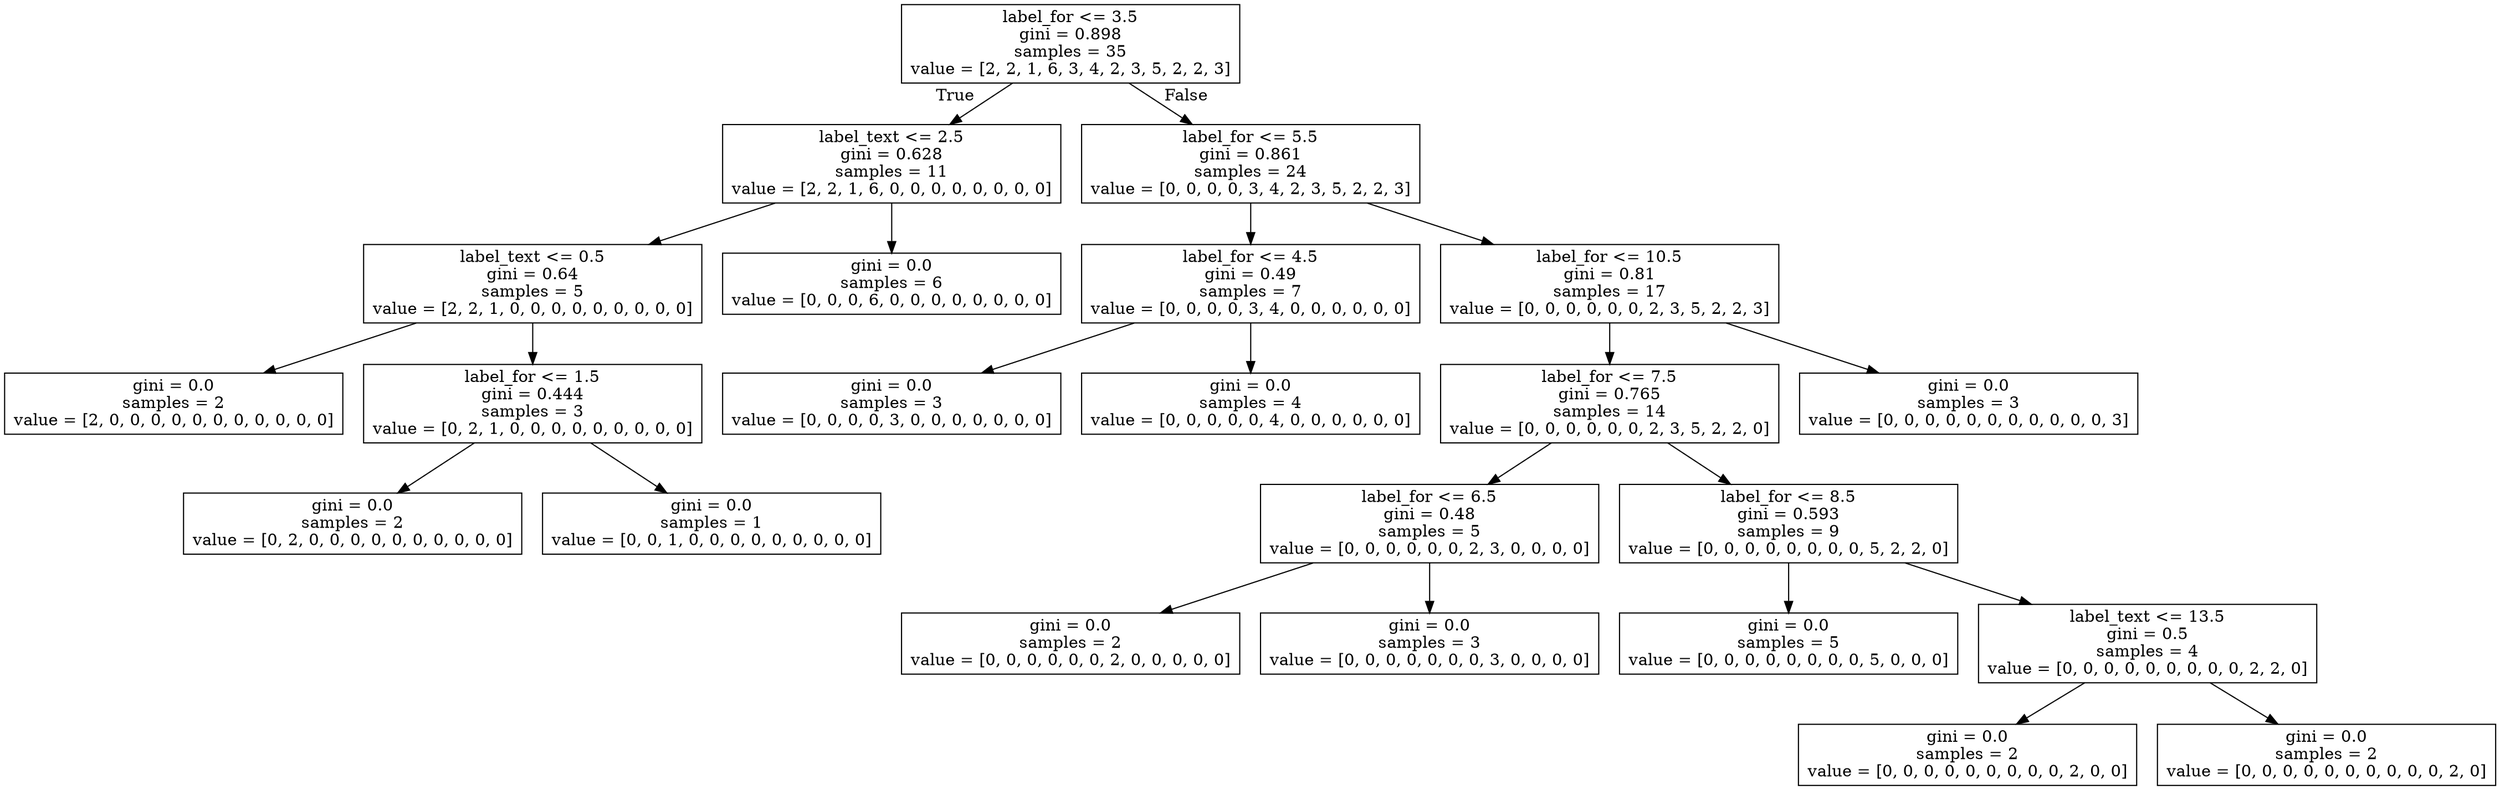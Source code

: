 digraph Tree {
node [shape=box] ;
0 [label="label_for <= 3.5\ngini = 0.898\nsamples = 35\nvalue = [2, 2, 1, 6, 3, 4, 2, 3, 5, 2, 2, 3]"] ;
1 [label="label_text <= 2.5\ngini = 0.628\nsamples = 11\nvalue = [2, 2, 1, 6, 0, 0, 0, 0, 0, 0, 0, 0]"] ;
0 -> 1 [labeldistance=2.5, labelangle=45, headlabel="True"] ;
2 [label="label_text <= 0.5\ngini = 0.64\nsamples = 5\nvalue = [2, 2, 1, 0, 0, 0, 0, 0, 0, 0, 0, 0]"] ;
1 -> 2 ;
3 [label="gini = 0.0\nsamples = 2\nvalue = [2, 0, 0, 0, 0, 0, 0, 0, 0, 0, 0, 0]"] ;
2 -> 3 ;
4 [label="label_for <= 1.5\ngini = 0.444\nsamples = 3\nvalue = [0, 2, 1, 0, 0, 0, 0, 0, 0, 0, 0, 0]"] ;
2 -> 4 ;
5 [label="gini = 0.0\nsamples = 2\nvalue = [0, 2, 0, 0, 0, 0, 0, 0, 0, 0, 0, 0]"] ;
4 -> 5 ;
6 [label="gini = 0.0\nsamples = 1\nvalue = [0, 0, 1, 0, 0, 0, 0, 0, 0, 0, 0, 0]"] ;
4 -> 6 ;
7 [label="gini = 0.0\nsamples = 6\nvalue = [0, 0, 0, 6, 0, 0, 0, 0, 0, 0, 0, 0]"] ;
1 -> 7 ;
8 [label="label_for <= 5.5\ngini = 0.861\nsamples = 24\nvalue = [0, 0, 0, 0, 3, 4, 2, 3, 5, 2, 2, 3]"] ;
0 -> 8 [labeldistance=2.5, labelangle=-45, headlabel="False"] ;
9 [label="label_for <= 4.5\ngini = 0.49\nsamples = 7\nvalue = [0, 0, 0, 0, 3, 4, 0, 0, 0, 0, 0, 0]"] ;
8 -> 9 ;
10 [label="gini = 0.0\nsamples = 3\nvalue = [0, 0, 0, 0, 3, 0, 0, 0, 0, 0, 0, 0]"] ;
9 -> 10 ;
11 [label="gini = 0.0\nsamples = 4\nvalue = [0, 0, 0, 0, 0, 4, 0, 0, 0, 0, 0, 0]"] ;
9 -> 11 ;
12 [label="label_for <= 10.5\ngini = 0.81\nsamples = 17\nvalue = [0, 0, 0, 0, 0, 0, 2, 3, 5, 2, 2, 3]"] ;
8 -> 12 ;
13 [label="label_for <= 7.5\ngini = 0.765\nsamples = 14\nvalue = [0, 0, 0, 0, 0, 0, 2, 3, 5, 2, 2, 0]"] ;
12 -> 13 ;
14 [label="label_for <= 6.5\ngini = 0.48\nsamples = 5\nvalue = [0, 0, 0, 0, 0, 0, 2, 3, 0, 0, 0, 0]"] ;
13 -> 14 ;
15 [label="gini = 0.0\nsamples = 2\nvalue = [0, 0, 0, 0, 0, 0, 2, 0, 0, 0, 0, 0]"] ;
14 -> 15 ;
16 [label="gini = 0.0\nsamples = 3\nvalue = [0, 0, 0, 0, 0, 0, 0, 3, 0, 0, 0, 0]"] ;
14 -> 16 ;
17 [label="label_for <= 8.5\ngini = 0.593\nsamples = 9\nvalue = [0, 0, 0, 0, 0, 0, 0, 0, 5, 2, 2, 0]"] ;
13 -> 17 ;
18 [label="gini = 0.0\nsamples = 5\nvalue = [0, 0, 0, 0, 0, 0, 0, 0, 5, 0, 0, 0]"] ;
17 -> 18 ;
19 [label="label_text <= 13.5\ngini = 0.5\nsamples = 4\nvalue = [0, 0, 0, 0, 0, 0, 0, 0, 0, 2, 2, 0]"] ;
17 -> 19 ;
20 [label="gini = 0.0\nsamples = 2\nvalue = [0, 0, 0, 0, 0, 0, 0, 0, 0, 2, 0, 0]"] ;
19 -> 20 ;
21 [label="gini = 0.0\nsamples = 2\nvalue = [0, 0, 0, 0, 0, 0, 0, 0, 0, 0, 2, 0]"] ;
19 -> 21 ;
22 [label="gini = 0.0\nsamples = 3\nvalue = [0, 0, 0, 0, 0, 0, 0, 0, 0, 0, 0, 3]"] ;
12 -> 22 ;
}